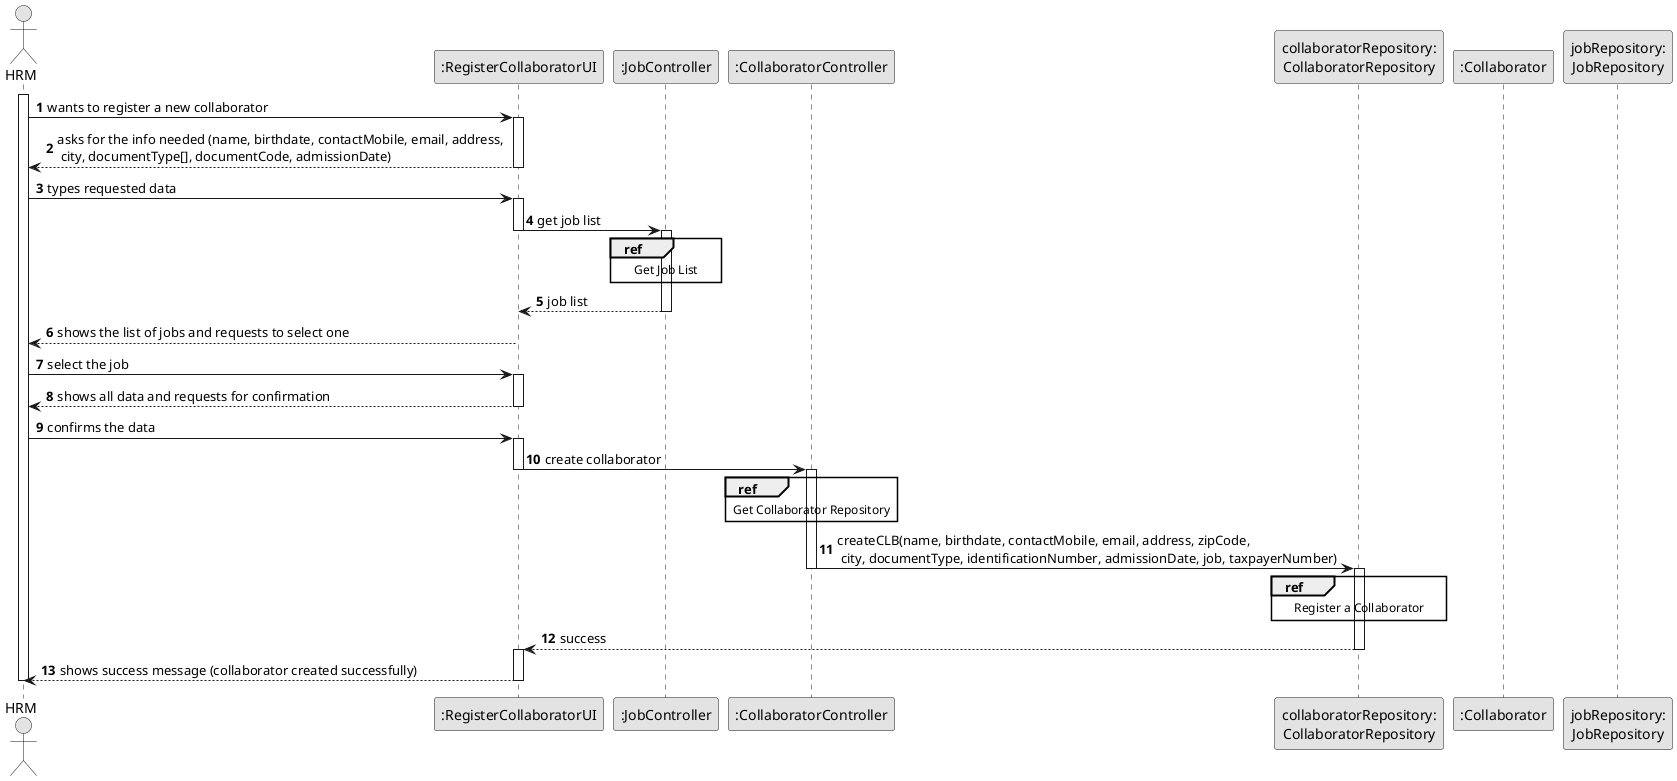 @startuml
skinparam monochrome true
skinparam packageStyle rectangle
skinparam shadowing false

autonumber

actor "HRM" as HRM
participant ":RegisterCollaboratorUI" as UI
participant ":JobController" as JC
participant ":CollaboratorController" as CTRL
participant "collaboratorRepository:\nCollaboratorRepository" as CLBREP
participant ":Collaborator" as CLB
participant "jobRepository:\nJobRepository" as jobRepository


activate HRM

        HRM -> UI : wants to register a new collaborator
        activate UI

        UI --> HRM : asks for the info needed (name, birthdate, contactMobile, email, address, \n city, documentType[], documentCode, admissionDate)
        deactivate UI

        HRM -> UI : types requested data
        activate UI

        UI -> JC: get job list
        deactivate UI


        activate JC

            ref over JC
            Get Job List
            end ref


            JC --> UI : job list
        deactivate JC



        UI --> HRM : shows the list of jobs and requests to select one
        deactivate UI


        HRM -> UI : select the job
        activate UI

        UI --> HRM: shows all data and requests for confirmation
        deactivate UI

        HRM -> UI: confirms the data
        activate UI

        UI -> CTRL : create collaborator

        deactivate UI

        activate CTRL

            ref over CTRL
            Get Collaborator Repository
            end ref

            CTRL -> CLBREP : createCLB(name, birthdate, contactMobile, email, address, zipCode,\n city, documentType, identificationNumber, admissionDate, job, taxpayerNumber)
            deactivate CTRL

            activate CLBREP

            ref over CLBREP
            Register a Collaborator
            end ref

            CLBREP --> UI : success
            deactivate CLBREP

        deactivate CTRL

        activate UI
        UI --> HRM : shows success message (collaborator created successfully)
        deactivate UI


deactivate HRM


@enduml
